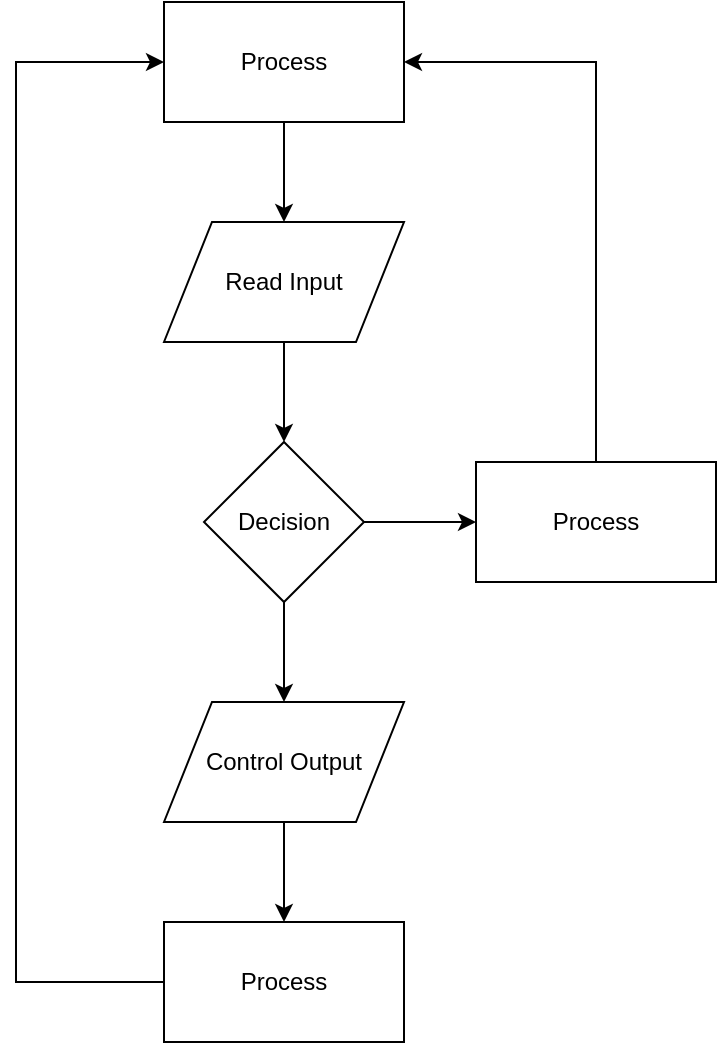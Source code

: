 <mxfile version="13.4.0" type="device"><diagram id="OGtxVY-9zQ9qumNg8MVk" name="Page-1"><mxGraphModel dx="1038" dy="548" grid="1" gridSize="10" guides="1" tooltips="1" connect="1" arrows="1" fold="1" page="1" pageScale="1" pageWidth="827" pageHeight="1169" math="0" shadow="0"><root><mxCell id="0"/><mxCell id="1" parent="0"/><mxCell id="HhJ6SKYr5BF_-djLcznz-6" style="edgeStyle=orthogonalEdgeStyle;rounded=0;orthogonalLoop=1;jettySize=auto;html=1;exitX=0.5;exitY=1;exitDx=0;exitDy=0;entryX=0.5;entryY=0;entryDx=0;entryDy=0;" edge="1" parent="1" source="HhJ6SKYr5BF_-djLcznz-1" target="HhJ6SKYr5BF_-djLcznz-3"><mxGeometry relative="1" as="geometry"/></mxCell><mxCell id="HhJ6SKYr5BF_-djLcznz-1" value="Process" style="rounded=0;whiteSpace=wrap;html=1;" vertex="1" parent="1"><mxGeometry x="354" y="80" width="120" height="60" as="geometry"/></mxCell><mxCell id="HhJ6SKYr5BF_-djLcznz-9" style="edgeStyle=orthogonalEdgeStyle;rounded=0;orthogonalLoop=1;jettySize=auto;html=1;exitX=1;exitY=0.5;exitDx=0;exitDy=0;" edge="1" parent="1" source="HhJ6SKYr5BF_-djLcznz-2" target="HhJ6SKYr5BF_-djLcznz-4"><mxGeometry relative="1" as="geometry"/></mxCell><mxCell id="HhJ6SKYr5BF_-djLcznz-14" style="edgeStyle=orthogonalEdgeStyle;rounded=0;orthogonalLoop=1;jettySize=auto;html=1;exitX=0.5;exitY=1;exitDx=0;exitDy=0;entryX=0.5;entryY=0;entryDx=0;entryDy=0;" edge="1" parent="1" source="HhJ6SKYr5BF_-djLcznz-2" target="HhJ6SKYr5BF_-djLcznz-12"><mxGeometry relative="1" as="geometry"/></mxCell><mxCell id="HhJ6SKYr5BF_-djLcznz-2" value="Decision" style="rhombus;whiteSpace=wrap;html=1;" vertex="1" parent="1"><mxGeometry x="374" y="300" width="80" height="80" as="geometry"/></mxCell><mxCell id="HhJ6SKYr5BF_-djLcznz-7" style="edgeStyle=orthogonalEdgeStyle;rounded=0;orthogonalLoop=1;jettySize=auto;html=1;exitX=0.5;exitY=1;exitDx=0;exitDy=0;entryX=0.5;entryY=0;entryDx=0;entryDy=0;" edge="1" parent="1" source="HhJ6SKYr5BF_-djLcznz-3" target="HhJ6SKYr5BF_-djLcznz-2"><mxGeometry relative="1" as="geometry"/></mxCell><mxCell id="HhJ6SKYr5BF_-djLcznz-3" value="Read Input" style="shape=parallelogram;perimeter=parallelogramPerimeter;whiteSpace=wrap;html=1;" vertex="1" parent="1"><mxGeometry x="354" y="190" width="120" height="60" as="geometry"/></mxCell><mxCell id="HhJ6SKYr5BF_-djLcznz-10" style="edgeStyle=orthogonalEdgeStyle;rounded=0;orthogonalLoop=1;jettySize=auto;html=1;exitX=0.5;exitY=0;exitDx=0;exitDy=0;entryX=1;entryY=0.5;entryDx=0;entryDy=0;" edge="1" parent="1" source="HhJ6SKYr5BF_-djLcznz-4" target="HhJ6SKYr5BF_-djLcznz-1"><mxGeometry relative="1" as="geometry"/></mxCell><mxCell id="HhJ6SKYr5BF_-djLcznz-4" value="Process" style="rounded=0;whiteSpace=wrap;html=1;" vertex="1" parent="1"><mxGeometry x="510" y="310" width="120" height="60" as="geometry"/></mxCell><mxCell id="HhJ6SKYr5BF_-djLcznz-11" style="edgeStyle=orthogonalEdgeStyle;rounded=0;orthogonalLoop=1;jettySize=auto;html=1;exitX=0;exitY=0.5;exitDx=0;exitDy=0;entryX=0;entryY=0.5;entryDx=0;entryDy=0;" edge="1" parent="1" source="HhJ6SKYr5BF_-djLcznz-5" target="HhJ6SKYr5BF_-djLcznz-1"><mxGeometry relative="1" as="geometry"><Array as="points"><mxPoint x="280" y="570"/><mxPoint x="280" y="110"/></Array></mxGeometry></mxCell><mxCell id="HhJ6SKYr5BF_-djLcznz-5" value="Process" style="rounded=0;whiteSpace=wrap;html=1;" vertex="1" parent="1"><mxGeometry x="354" y="540" width="120" height="60" as="geometry"/></mxCell><mxCell id="HhJ6SKYr5BF_-djLcznz-15" style="edgeStyle=orthogonalEdgeStyle;rounded=0;orthogonalLoop=1;jettySize=auto;html=1;exitX=0.5;exitY=1;exitDx=0;exitDy=0;entryX=0.5;entryY=0;entryDx=0;entryDy=0;" edge="1" parent="1" source="HhJ6SKYr5BF_-djLcznz-12" target="HhJ6SKYr5BF_-djLcznz-5"><mxGeometry relative="1" as="geometry"/></mxCell><mxCell id="HhJ6SKYr5BF_-djLcznz-12" value="Control Output" style="shape=parallelogram;perimeter=parallelogramPerimeter;whiteSpace=wrap;html=1;" vertex="1" parent="1"><mxGeometry x="354" y="430" width="120" height="60" as="geometry"/></mxCell></root></mxGraphModel></diagram></mxfile>